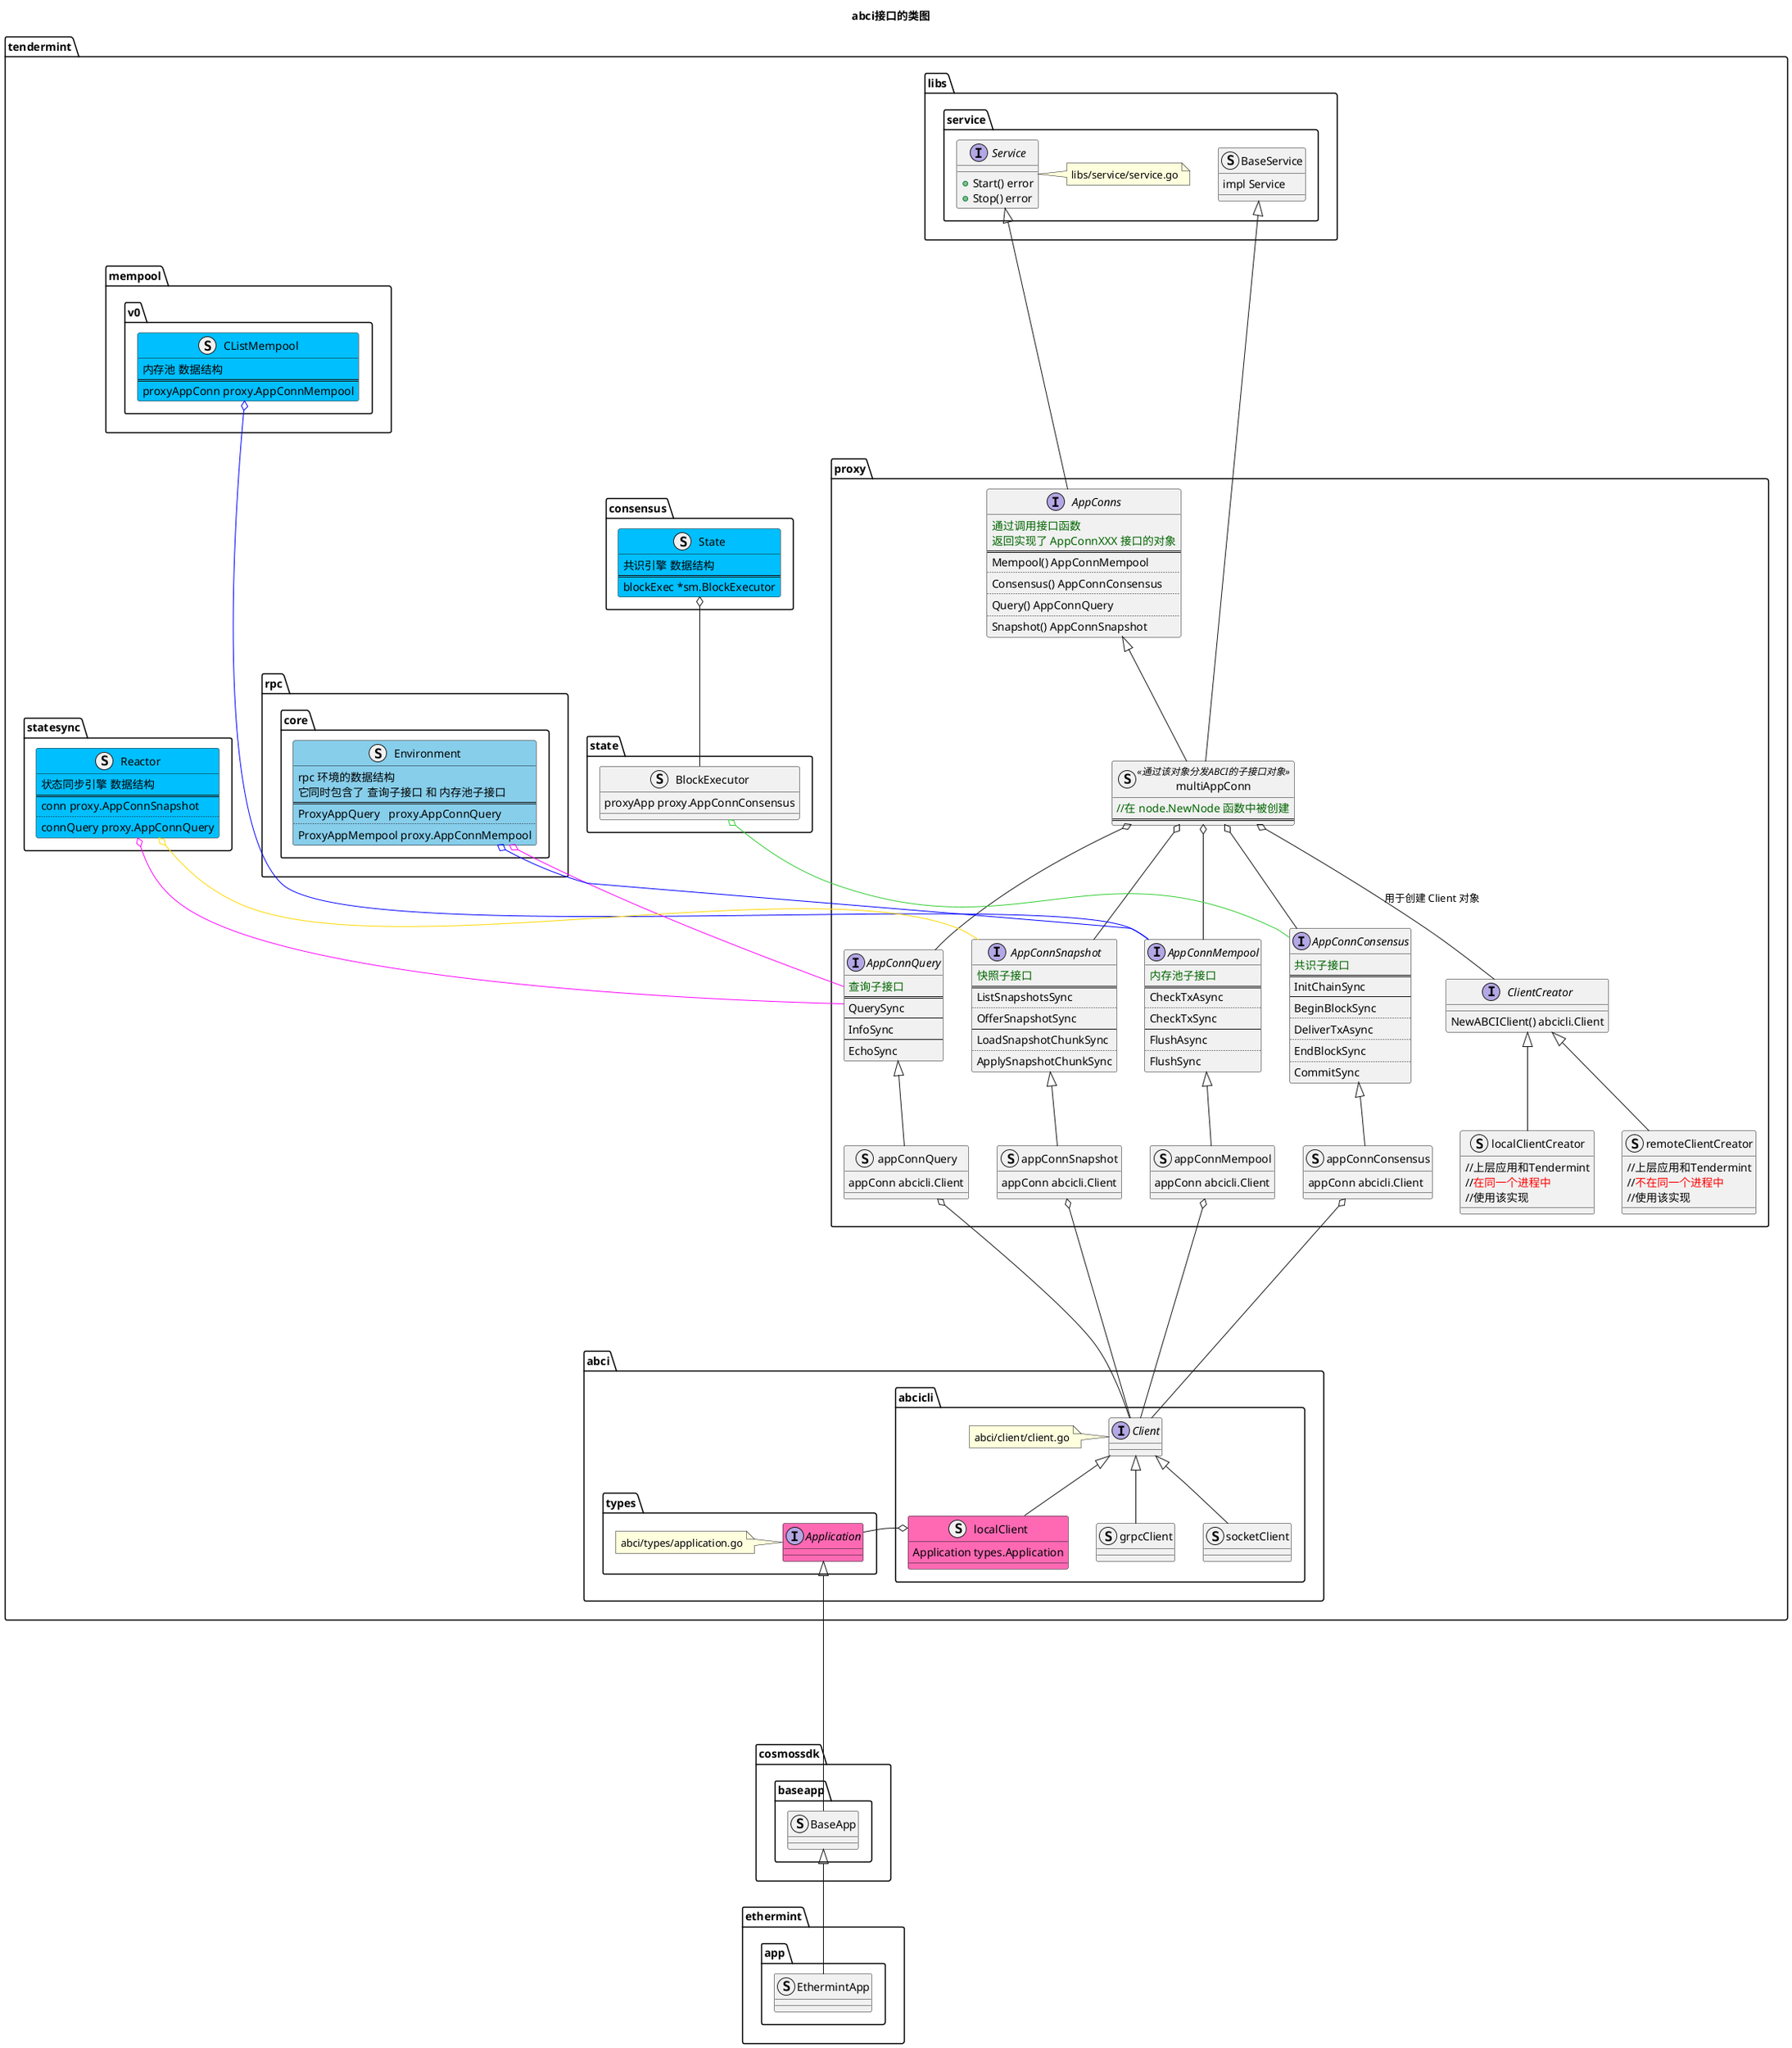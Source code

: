 @startuml 1.abci接口类图
    title
        abci接口的类图
    end title

    namespace tendermint {

        namespace libs.service {
            interface Service {
                +Start() error
                +Stop() error
            }
            note left
                libs/service/service.go
            end note 

            struct BaseService {
                impl Service
            }
        }

        namespace abci {
            namespace abcicli {
                interface Client {

                }
                note left
                    abci/client/client.go
                end note 

                struct localClient #HotPink {
                    Application types.Application
                }
                Client <|-- localClient

                struct grpcClient {

                }
                Client <|-- grpcClient

                struct socketClient {

                }
                Client <|-- socketClient
                
            }

            namespace types {
                interface Application #HotPink {

                }
                note left
                    abci/types/application.go
                end note
            }

            abcicli.localClient o- types.Application
        }

        namespace proxy {
            
            interface AppConnConsensus {
                <color:DarkGreen>共识子接口
                ====
                InitChainSync
                ----
                BeginBlockSync
                ....
                DeliverTxAsync
                ....
                EndBlockSync
                ....
                CommitSync
            }
            struct appConnConsensus {
                appConn abcicli.Client
            }
            AppConnConsensus <|-- appConnConsensus


            interface AppConnMempool {
                <color:DarkGreen>内存池子接口
                ====
                CheckTxAsync
                ....
                CheckTxSync
                ----
                FlushAsync
                ....
                FlushSync
            }
            struct appConnMempool {
                appConn abcicli.Client
            }
            AppConnMempool <|-- appConnMempool

            interface AppConnQuery {
                <color:DarkGreen>查询子接口
                ====
                QuerySync
                ----
                InfoSync
                ----
                EchoSync
            }
            struct appConnQuery {
                appConn abcicli.Client
            }
            AppConnQuery <|-- appConnQuery

            interface AppConnSnapshot {
                <color:DarkGreen>快照子接口
                ====
                ListSnapshotsSync
                ....
                OfferSnapshotSync
                ----
                LoadSnapshotChunkSync
                ....
                ApplySnapshotChunkSync
            }
            struct appConnSnapshot {
                appConn abcicli.Client
            }
            AppConnSnapshot <|-- appConnSnapshot

            interface ClientCreator {
                NewABCIClient() abcicli.Client
            }
            struct localClientCreator {
                //上层应用和Tendermint
                //<color:Red>在同一个进程中
                //使用该实现
            }
            struct remoteClientCreator {
                //上层应用和Tendermint
                //<color:Red>不在同一个进程中
                //使用该实现
            }
            ClientCreator <|-- localClientCreator
            ClientCreator <|-- remoteClientCreator


            interface AppConns {
                <color:DarkGreen>通过调用接口函数
                <color:DarkGreen>返回实现了 AppConnXXX 接口的对象
                ====
                Mempool() AppConnMempool
                ....
                Consensus() AppConnConsensus
                ....
                Query() AppConnQuery
                ....
                Snapshot() AppConnSnapshot	
            }
            struct multiAppConn <<通过该对象分发ABCI的子接口对象>> {
                <color:DarkGreen>//在 node.NewNode 函数中被创建
                ====
            }

            AppConns <|-- multiAppConn

            multiAppConn o-- AppConnConsensus
            multiAppConn o-- AppConnMempool
            multiAppConn o-- AppConnQuery
            multiAppConn o-- AppConnSnapshot

            multiAppConn o-- ClientCreator : 用于创建 Client 对象
        }

        namespace state {
            struct BlockExecutor {
                proxyApp proxy.AppConnConsensus
            }
        }
        namespace consensus {
            struct State #DeepSkyBlue {
                共识引擎 数据结构
                ====
                blockExec *sm.BlockExecutor
            }
        }
        consensus.State o-- state.BlockExecutor

        namespace mempool.v0 {
            struct CListMempool #DeepSkyBlue {
                内存池 数据结构
                ====
                proxyAppConn proxy.AppConnMempool
            }
        }

        namespace rpc.core {
            struct Environment #SkyBlue {
                rpc 环境的数据结构
                它同时包含了 查询子接口 和 内存池子接口
                ====
                ProxyAppQuery   proxy.AppConnQuery
                ....
                ProxyAppMempool proxy.AppConnMempool               
            }
        }

        namespace statesync {
            struct Reactor #DeepSkyBlue {
                状态同步引擎 数据结构
                ====
                conn proxy.AppConnSnapshot
                ....
                connQuery proxy.AppConnQuery
            }
        }

        'tendermint 内部
        libs.service.Service <|--- proxy.AppConns
        libs.service.BaseService <|--- proxy.multiAppConn

        proxy.appConnConsensus o---- abci.abcicli.Client
        proxy.appConnMempool o---- abci.abcicli.Client
        proxy.appConnQuery o---- abci.abcicli.Client
        proxy.appConnSnapshot o---- abci.abcicli.Client

        state.BlockExecutor o-[#LimeGreen]- proxy.AppConnConsensus
        mempool.v0.CListMempool o--[#Blue]-- proxy.AppConnMempool
        rpc.core.Environment o-[#Fuchsia]- proxy.AppConnQuery
        rpc.core.Environment o-[#Blue]- proxy.AppConnMempool
        statesync.Reactor o-[#Gold]- proxy.AppConnSnapshot
        statesync.Reactor o-[#Fuchsia]- proxy.AppConnQuery
    }


    namespace cosmossdk {
        namespace baseapp {
            struct BaseApp {

            }
        }
    }

    namespace ethermint {
        namespace app {
            struct EthermintApp {
                
            }
        }
    }

    tendermint.abci.types.Application <|---- cosmossdk.baseapp.BaseApp
    cosmossdk.baseapp.BaseApp <|-- ethermint.app.EthermintApp

@enduml

@startuml 2.abci接口初始化流程
    title 
        abci接口初始化流程
    end title

    box ethermint
        participant "server/start.go::StartCmd" as StartCmd
        participant "server/start.go::startInProcess" as startInProcess
    end box 

    box tendermint
        participant "node/node.go::NewNode" as tmNewNode
        participant "node/node.go\n::createAndStartProxyAppConns" as createAndStartProxyAppConns
        participant "proxy/multi_app_conn.go\n::NewAppConns" as NewAppConns
        participant "proxy/multi_app_conn.go\n::multiAppConn.OnStart" as multiAppConnOnStart
    end box


    autonumber
    autoactivate on

    StartCmd -> startInProcess : \
    \n <color:red> 因为 with-tendermint 标记被设为 true，\
    \n <color:red> 所以会走到调用 startInProcess函数的分支

        note over startInProcess
            startInProcess 函数中：
            <code>
            app := appCreator(ctx.Logger, db, traceWriter, ctx.Viper)
            </code>
        end note 

        note over StartCmd
            appCreator 作为函数参数传入 StartCmd, 再传入了 startInProcess；
            appCreator 的创建一直可以追溯到 cmd/ethermintd/root.go 中，
            appCreator = appCreator.newApp 
            其中 appCreator.newApp 函数返回一个 app.EthermintApp 对象
        end note 

        startInProcess -> tmNewNode : 调用 node.NewNode 函数 \
        \n 参数 clientCreator = proxy.NewLocalClientCreator(app)

            tmNewNode -> createAndStartProxyAppConns : 调用 createAndStartProxyAppConns 函数 \
            \n 透传这个参数： clientCreator = clientCreator

                note over createAndStartProxyAppConns
                    proxy.NewLocalClientCreator(app) 函数的内容：
                    ----
                    <code>
                    func NewLocalClientCreator(app types.Application) ClientCreator {
                        return &localClientCreator{
                            mtx: new(cmtsync.Mutex),
                            app: app,
                        }
                    }
                    </code>
                end note

                createAndStartProxyAppConns -> NewAppConns : 调用 NewAppConns 函数 

                    NewAppConns -> multiAppConnOnStart : 通过调用 proxy.AppConns.Start 函数，\
                    \n 触发 proxy.AppConns.OnStart 函数的调用

                    note over multiAppConnOnStart
                        使用同一个 abcicli.Client 对象创建4类 AppConnXXX 对象
                    end note

                    return
                    ' NewAppConns -> multiAppConnOnStart return

                return : 返回 proxy.AppConns 接口，\
                \n 实际为 proxy.multiAppConn 对象

            return proxyApp
            ' tmNewNode -> createAndStartProxyAppConns return

            tmNewNode -> tmNewNode : 所得的 proxyApp 被存放在 \
            \n node.Node 的 proxyApp 字段中
            deactivate

        return : 返回 tendermint.Node 对象
        ' startInProcess -> tmNewNode return

    return
    ' StartCmd -> startInProcess return



@enduml



